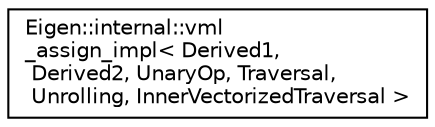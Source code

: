 digraph "Graphical Class Hierarchy"
{
  edge [fontname="Helvetica",fontsize="10",labelfontname="Helvetica",labelfontsize="10"];
  node [fontname="Helvetica",fontsize="10",shape=record];
  rankdir="LR";
  Node1 [label="Eigen::internal::vml\l_assign_impl\< Derived1,\l Derived2, UnaryOp, Traversal,\l Unrolling, InnerVectorizedTraversal \>",height=0.2,width=0.4,color="black", fillcolor="white", style="filled",URL="$struct_eigen_1_1internal_1_1vml__assign__impl_3_01_derived1_00_01_derived2_00_01_unary_op_00_01_5983e9459400d17844606880cd65b981.html"];
}
